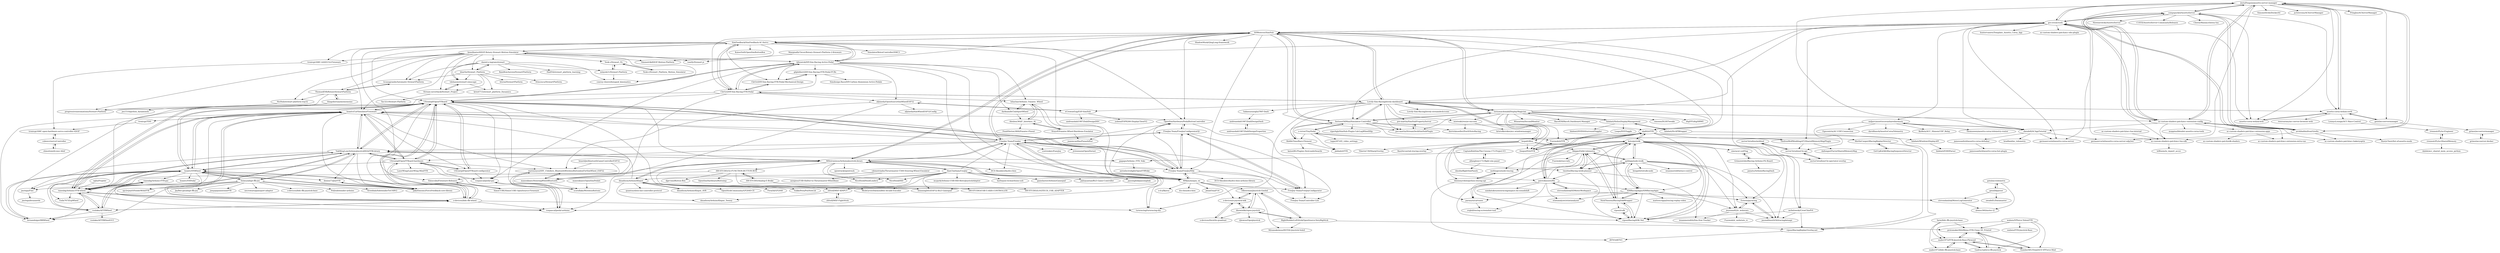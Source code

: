 digraph G {
"sector3studios/webhud" -> "sector3studios/r3e-api"
"sector3studios/webhud" -> "sector3studios/r3e-spectator-overlay"
"tdehaeze/stewart-simscape" -> "Stream-neverback/Stewart_Project"
"tdehaeze/stewart-simscape" -> "krex4715/stewart_platform_Dynamics"
"SimFeedback/SimFeedback-AC-Servo" -> "tronicgr/AMC-AASD15A-Firmware"
"SimFeedback/SimFeedback-AC-Servo" -> "knaufinator/6DOF-Rotary-Stewart-Motion-Simulator"
"SimFeedback/SimFeedback-AC-Servo" -> "OpenSimHardware/PedalButtonController"
"SimFeedback/SimFeedback-AC-Servo" -> "ChrGri/DIY-Sim-Racing-FFB-Pedal"
"SimFeedback/SimFeedback-AC-Servo" -> "tjfenwick/DIY-Sim-Racing-Active-Pedal"
"SimFeedback/SimFeedback-AC-Servo" -> "Simmetrik/6DOF-Motion-Platform"
"SimFeedback/SimFeedback-AC-Servo" -> "SimulatorMotorController/SMC3"
"SimFeedback/SimFeedback-AC-Servo" -> "hoantv/CarSimulatorFirmware"
"SimFeedback/SimFeedback-AC-Servo" -> "turnracing/turnracing-diy"
"SimFeedback/SimFeedback-AC-Servo" -> "Ultrawipf/OpenFFBoard"
"SimFeedback/SimFeedback-AC-Servo" -> "SHWotever/SimHub"
"SimFeedback/SimFeedback-AC-Servo" -> "Simucube/Firmware-Releases"
"SimFeedback/SimFeedback-AC-Servo" -> "KaiserSoft/OpenSimButtonBox"
"SimFeedback/SimFeedback-AC-Servo" -> "nlp80/irFFB"
"SimFeedback/SimFeedback-AC-Servo" -> "ChrGri/DIY-Sim-Racing-FFB-Pedal-Mechanical-Design"
"lshachar/Arduino_Fanatec_Wheel" -> "darknao/btClubSportWheel"
"lshachar/Arduino_Fanatec_Wheel" -> "Alexbox364/F_Interface_AL"
"lshachar/Arduino_Fanatec_Wheel" -> "StuyoP/Fanatec-Wheel-Barebone-Emulator"
"lshachar/Arduino_Fanatec_Wheel" -> "juanmcasillas/Fanashifter"
"dmadison/ArduinoXInput" -> "dmadison/ArduinoXInput_AVR"
"dmadison/ArduinoXInput" -> "dmadison/ArduinoXInput_Teensy"
"dmadison/ArduinoXInput" -> "zlittell/MSF-XINPUT"
"dmadison/ArduinoXInput" -> "YukMingLaw/ArduinoJoystickWithFFBLibrary"
"dmadison/ArduinoXInput" -> "MHeironimus/ArduinoJoystickLibrary"
"dmadison/ArduinoXInput" -> "lemmingDev/ESP32-BLE-Gamepad" ["e"=1]
"dmadison/ArduinoXInput" -> "OpenStickCommunity/GP2040-CE" ["e"=1]
"dmadison/ArduinoXInput" -> "FeralAI/GP2040" ["e"=1]
"dmadison/ArduinoXInput" -> "MickGyver/DaemonBite-Arcade-Encoder" ["e"=1]
"dmadison/ArduinoXInput" -> "SukkoPera/PsxNewLib" ["e"=1]
"dmadison/ArduinoXInput" -> "quantus/xbox-one-controller-protocol"
"kutu/pyirsdk" -> "Esterni/pyracing"
"kutu/pyirsdk" -> "SkippyZA/ibt-telemetry"
"kutu/pyirsdk" -> "apihlaja/node-irsdk"
"kutu/pyirsdk" -> "jeysonm82/ir_webstats"
"kutu/pyirsdk" -> "NickThissen/iRacingSdkWrapper"
"kutu/pyirsdk" -> "thisismyrobot/python-iracing-api"
"kutu/pyirsdk" -> "patrickmoore/Mu"
"kutu/pyirsdk" -> "jasondilworth56/iracingdataapi"
"kutu/pyirsdk" -> "nlp80/irFFB"
"kutu/pyirsdk" -> "SIMRacingApps/SIMRacingApps"
"kutu/pyirsdk" -> "tmoitie/iRacing-week-planner"
"kutu/pyirsdk" -> "parasyte/cartunes"
"kutu/pyirsdk" -> "vipoo/iRacingSDK.Net"
"kutu/pyirsdk" -> "mrbelowski/CrewChiefV4"
"kutu/pyirsdk" -> "simracer-cz/iFlag"
"AM-STUDIO/32-FUNCTION-BUTTON-BOX" -> "AM-STUDIO/USB-5-AXIS-CONTROLLER"
"AM-STUDIO/32-FUNCTION-BUTTON-BOX" -> "AM-STUDIO/Analog-E-Brake"
"AM-STUDIO/32-FUNCTION-BUTTON-BOX" -> "Simucube/Firmware-Releases"
"AM-STUDIO/32-FUNCTION-BUTTON-BOX" -> "OpenSimHardware/Buttsimp"
"AM-STUDIO/32-FUNCTION-BUTTON-BOX" -> "djpr1me/Button-Box"
"allanglen/c172-flight-sim-panel" -> "CaptainBobSim/The-Cessna-172-Project-V3"
"allanglen/c172-flight-sim-panel" -> "dmolin/flightSimPanels" ["e"=1]
"JustaPenguin/assetto-server-manager" -> "compujuckel/AssettoServer"
"JustaPenguin/assetto-server-manager" -> "gro-ove/actools"
"JustaPenguin/assetto-server-manager" -> "assetto-corsa-web/acweb"
"JustaPenguin/assetto-server-manager" -> "assetto-corsa-web/accweb"
"JustaPenguin/assetto-server-manager" -> "germanrcuriel/assetto-corsa-server"
"JustaPenguin/assetto-server-manager" -> "gotzl/accservermanager"
"JustaPenguin/assetto-server-manager" -> "SimoneDevkt/DockerAC"
"JustaPenguin/assetto-server-manager" -> "jo3stevens/ACServerManager"
"JustaPenguin/assetto-server-manager" -> "ckendell/ACAppTutorial"
"JustaPenguin/assetto-server-manager" -> "germanrcuriel/assetto-corsa-server-udp2ws"
"JustaPenguin/assetto-server-manager" -> "Pringlez/ACServerManager"
"JustaPenguin/assetto-server-manager" -> "ac-custom-shaders-patch/acc-extension-config"
"JustaPenguin/assetto-server-manager" -> "archibaldmilton/Girellu"
"eglix/Projeler" -> "ranenbg/Arduino-FFB-wheel"
"gotzl/ldparser" -> "stevendaniluk/MotecLogGenerator"
"gotzl/ldparser" -> "gotzl/acctelemetry"
"gotzl/ldparser" -> "awadell1/Datamaster"
"ac-custom-shaders-patch/acc-extension-apps" -> "ac-custom-shaders-patch/sdk-shaders"
"ac-custom-shaders-patch/acc-extension-apps" -> "ac-custom-shaders-patch/acc-extension-extra-vao"
"ac-custom-shaders-patch/acc-extension-config" -> "compujuckel/AssettoServer"
"ac-custom-shaders-patch/acc-extension-config" -> "ac-custom-shaders-patch/acc-extension-apps"
"ac-custom-shaders-patch/acc-extension-config" -> "gro-ove/actools"
"ac-custom-shaders-patch/acc-extension-config" -> "ac-custom-shaders-patch/acc-lua-sdk"
"ac-custom-shaders-patch/acc-extension-config" -> "archibaldmilton/Girellu"
"ac-custom-shaders-patch/acc-extension-config" -> "ac-custom-shaders-patch/acc-bakeryoptix"
"ac-custom-shaders-patch/acc-extension-config" -> "moppius/blender-assetto-corsa-tools"
"ac-custom-shaders-patch/acc-extension-config" -> "ac-custom-shaders-patch/acc-extension-extra-vao"
"ac-custom-shaders-patch/acc-extension-config" -> "JustaPenguin/assetto-server-manager"
"ac-custom-shaders-patch/acc-extension-config" -> "ckendell/ACAppTutorial"
"daniel-s-ingram/stewart" -> "hbartle/Stewart_Platform"
"daniel-s-ingram/stewart" -> "conroy-cheers/hexapod_kinematics"
"daniel-s-ingram/stewart" -> "tdehaeze/stewart-simscape"
"daniel-s-ingram/stewart" -> "lccasagrande/Automatic-StewartPlatform"
"daniel-s-ingram/stewart" -> "HadiYd/stewart_platform_learning"
"daniel-s-ingram/stewart" -> "mlayek21/Stewart-Platform"
"daniel-s-ingram/stewart" -> "Stream-neverback/Stewart_Project"
"daniel-s-ingram/stewart" -> "RainBowAurora/StewartPlatform"
"MerlinCooper/iRacingReplayDirector" -> "GetUpKidAK/iRacingSequenceDirector"
"MerlinCooper/iRacingReplayDirector" -> "vipoo/iRacingReplayOverlay.net"
"AlanChatham/UnoJoy" -> "MHeironimus/ArduinoJoystickLibrary"
"AlanChatham/UnoJoy" -> "NicoHood/HoodLoader2" ["e"=1]
"AlanChatham/UnoJoy" -> "NicoHood/HID" ["e"=1]
"AlanChatham/UnoJoy" -> "harlequin-tech/arduino-usb" ["e"=1]
"AlanChatham/UnoJoy" -> "MMjoy/mmjoy_en"
"AlanChatham/UnoJoy" -> "gamelaster/ArduinoGamepad"
"AlanChatham/UnoJoy" -> "FreeJoy-Team/FreeJoy"
"AlanChatham/UnoJoy" -> "lemmingDev/ESP32-BLE-Gamepad" ["e"=1]
"AlanChatham/UnoJoy" -> "palsayantan/BLE-Game-Controller"
"AlanChatham/UnoJoy" -> "passinglink/passinglink" ["e"=1]
"AlanChatham/UnoJoy" -> "dmadison/ArduinoXInput"
"AlanChatham/UnoJoy" -> "MickGyver/DaemonBite-Arcade-Encoder" ["e"=1]
"AlanChatham/UnoJoy" -> "zlittell/MSF-XINPUT"
"AlanChatham/UnoJoy" -> "mcgurk/Arduino-USB-HID-RetroJoystickAdapter"
"dmadison/ArduinoXInput_AVR" -> "dmadison/ArduinoXInput"
"assetto-corsa-web/accweb" -> "assetto-corsa-web/acweb"
"assetto-corsa-web/accweb" -> "gotzl/accservermanager"
"assetto-corsa-web/accweb" -> "LennysLounge/ACC-Race-Control"
"assetto-corsa-web/accweb" -> "JustaPenguin/assetto-server-manager"
"assetto-corsa-web/accweb" -> "reesvarney/acc-server-browser-web"
"vipoo/iRacingSDK.Net" -> "NickThissen/iRacingSdkWrapper"
"vipoo/iRacingSDK.Net" -> "vipoo/irsdk"
"vipoo/iRacingSDK.Net" -> "vipoo/iRacingReplayOverlay.net"
"gotzl/acctelemetry" -> "afonso360/motec-i2"
"gotzl/acctelemetry" -> "gotzl/ldparser"
"MarginallyClever/Rotary-Stewart-Platform-2-firmware" -> "rawify/Stewart.js"
"tronicgr/AMC-AASD15A-Firmware" -> "tronicgr/AMC-open-hardware-servo-controller-4DOF"
"gotzl/accservermanager" -> "assetto-corsa-web/accweb"
"gotzl/accservermanager" -> "grimsi/accservermanager"
"denisn73/JoyFFB" -> "JakaSimonic/ForceFeedback-core-library"
"fernandoigor/BRWheel" -> "hoantv/VNWheel"
"scornflake/WirelessButtons" -> "warenosyo2/DIY_15dollers_BluetoothWirelessButtonboxForSimWheel_ESP32"
"jeysonm82/ir_webstats" -> "Esterni/pyracing"
"jeysonm82/ir_webstats" -> "Fuzzwah/ir_webstats_rc"
"jeysonm82/ir_webstats" -> "ieuanmeredith/Sim-Stat-Tracker"
"jeysonm82/ir_webstats" -> "jasondilworth56/iracingdataapi"
"vipoo/iRacingReplayOverlay.net" -> "iRTVO/iRTVO"
"grimsi/accservermanager" -> "grimsi/accserver-docker"
"NicHub/stewart-platform-esp32" -> "progressiveautomations/Stewart-Platform"
"grimsi/accserver-docker" -> "grimsi/accservermanager"
"SimuCUBE/SimuCUBE-OpenSource-Firmware" -> "Simucube/Firmware-Releases"
"Simucube/Firmware-Releases" -> "SimuCUBE/SimuCUBE-OpenSource-Firmware"
"YukMingLaw/ArduinoJoystickWithFFBLibrary" -> "hoantv/VNWheel"
"YukMingLaw/ArduinoJoystickWithFFBLibrary" -> "jmriego/Fino"
"YukMingLaw/ArduinoJoystickWithFFBLibrary" -> "ranenbg/Arduino-FFB-wheel"
"YukMingLaw/ArduinoJoystickWithFFBLibrary" -> "vsulako/AFFBWheel"
"YukMingLaw/ArduinoJoystickWithFFBLibrary" -> "tloimu/adapt-ffb-joy"
"YukMingLaw/ArduinoJoystickWithFFBLibrary" -> "Ultrawipf/OpenFFBoard"
"YukMingLaw/ArduinoJoystickWithFFBLibrary" -> "JakaSimonic/ForceFeedback-core-library"
"YukMingLaw/ArduinoJoystickWithFFBLibrary" -> "hoantv/CarSimulatorFirmware"
"YukMingLaw/ArduinoJoystickWithFFBLibrary" -> "denisn73/JoyFFB"
"YukMingLaw/ArduinoJoystickWithFFBLibrary" -> "Ultrawipf/OpenFFBoard-hardware"
"YukMingLaw/ArduinoJoystickWithFFBLibrary" -> "gagagu/Arduino_FFB_Yoke"
"YukMingLaw/ArduinoJoystickWithFFBLibrary" -> "MHeironimus/ArduinoJoystickLibrary"
"thiagohersan/memememe" -> "jes1510/python_dynamixels"
"thiagohersan/memememe" -> "ThomasKNR/RotaryStewartPlatform"
"knaufinator/6DOF-Rotary-Stewart-Motion-Simulator" -> "Simmetrik/6DOF-Motion-Platform"
"knaufinator/6DOF-Rotary-Stewart-Motion-Simulator" -> "lccasagrande/Automatic-StewartPlatform"
"knaufinator/6DOF-Rotary-Stewart-Motion-Simulator" -> "SimFeedback/SimFeedback-AC-Servo"
"knaufinator/6DOF-Rotary-Stewart-Motion-Simulator" -> "NicHub/stewart-platform-esp32"
"knaufinator/6DOF-Rotary-Stewart-Motion-Simulator" -> "hbartle/Stewart_Platform"
"knaufinator/6DOF-Rotary-Stewart-Motion-Simulator" -> "daniel-s-ingram/stewart"
"knaufinator/6DOF-Rotary-Stewart-Motion-Simulator" -> "tjfenwick/DIY-Sim-Racing-Active-Pedal"
"knaufinator/6DOF-Rotary-Stewart-Motion-Simulator" -> "progressiveautomations/Stewart-Platform"
"knaufinator/6DOF-Rotary-Stewart-Motion-Simulator" -> "hoantv/CarSimulatorFirmware"
"knaufinator/6DOF-Rotary-Stewart-Motion-Simulator" -> "tdehaeze/stewart-simscape"
"knaufinator/6DOF-Rotary-Stewart-Motion-Simulator" -> "ThomasKNR/RotaryStewartPlatform"
"knaufinator/6DOF-Rotary-Stewart-Motion-Simulator" -> "tronicgr/AMC-AASD15A-Firmware"
"knaufinator/6DOF-Rotary-Stewart-Motion-Simulator" -> "conroy-cheers/hexapod_kinematics"
"knaufinator/6DOF-Rotary-Stewart-Motion-Simulator" -> "Yeok-c/Stewart_Py"
"knaufinator/6DOF-Rotary-Stewart-Motion-Simulator" -> "rawify/Stewart.js"
"Ultrawipf/OpenFFBoard" -> "Ultrawipf/OpenFFBoard-hardware"
"Ultrawipf/OpenFFBoard" -> "Ultrawipf/OpenFFBoard-configurator"
"Ultrawipf/OpenFFBoard" -> "hoantv/CarSimulatorFirmware"
"Ultrawipf/OpenFFBoard" -> "hoantv/VNWheel"
"Ultrawipf/OpenFFBoard" -> "YukMingLaw/ArduinoJoystickWithFFBLibrary"
"Ultrawipf/OpenFFBoard" -> "ranenbg/Arduino-FFB-wheel"
"Ultrawipf/OpenFFBoard" -> "FreeJoy-Team/FreeJoy"
"Ultrawipf/OpenFFBoard" -> "o-devices/bldc-ffb-wheel"
"Ultrawipf/OpenFFBoard" -> "vospascal/pedal-arduino"
"Ultrawipf/OpenFFBoard" -> "tjfenwick/DIY-Sim-Racing-Active-Pedal"
"Ultrawipf/OpenFFBoard" -> "JakaSimonic/ForceFeedback-core-library"
"Ultrawipf/OpenFFBoard" -> "FreeJoy-Team/FreeJoyWiki"
"Ultrawipf/OpenFFBoard" -> "vsulako/AFFBWheel"
"Ultrawipf/OpenFFBoard" -> "vospascal/pedal-gui"
"Ultrawipf/OpenFFBoard" -> "lemmingDev/ESP32-BLE-Gamepad" ["e"=1]
"jamessanford/assetto-corsa-deltabar" -> "jamessanford/assetto-corsa-hot-plugin"
"terrymacdonald/DisplayMagician" -> "falahati/HeliosDisplayManagement"
"terrymacdonald/DisplayMagician" -> "Lovely-Sim-Racing/lovely-dashboard"
"terrymacdonald/DisplayMagician" -> "SeriousOldMan/Simulator-Controller"
"terrymacdonald/DisplayMagician" -> "mistenkt/resize-raccoon"
"terrymacdonald/DisplayMagician" -> "SHWotever/SimHub"
"terrymacdonald/DisplayMagician" -> "Fuzzwah/irFFB"
"terrymacdonald/DisplayMagician" -> "dtgDTGdtg/SRWE" ["e"=1]
"terrymacdonald/DisplayMagician" -> "pre-martin/StreamDeckSimHubPlugin"
"terrymacdonald/DisplayMagician" -> "Winzarten/SecondMonitor"
"terrymacdonald/DisplayMagician" -> "RaceX58/RaceX.Dashboard.Manager"
"terrymacdonald/DisplayMagician" -> "gro-ove/actools"
"terrymacdonald/DisplayMagician" -> "lespalt/iRon"
"terrymacdonald/DisplayMagician" -> "emoose/DLSSTweaks" ["e"=1]
"terrymacdonald/DisplayMagician" -> "ac-custom-shaders-patch/acc-extension-config"
"terrymacdonald/DisplayMagician" -> "thogue95/irFFB"
"FreeJoy-Team/FreeJoy" -> "FreeJoy-Team/FreeJoyWiki"
"FreeJoy-Team/FreeJoy" -> "FreeJoy-Team/FreeJoyConfiguratorQt"
"FreeJoy-Team/FreeJoy" -> "FreeJoy-Team/FreeJoyConfigurator"
"FreeJoy-Team/FreeJoy" -> "Ultrawipf/OpenFFBoard"
"FreeJoy-Team/FreeJoy" -> "MMjoy/mmjoy_en"
"FreeJoy-Team/FreeJoy" -> "vostrenkov/EazyJoy"
"FreeJoy-Team/FreeJoy" -> "MHeironimus/ArduinoJoystickLibrary"
"FreeJoy-Team/FreeJoy" -> "OpenSimHardware/PedalButtonController"
"FreeJoy-Team/FreeJoy" -> "lemmingDev/ESP32-BLE-Gamepad" ["e"=1]
"FreeJoy-Team/FreeJoy" -> "jrsteensen/OpenHornet" ["e"=1]
"FreeJoy-Team/FreeJoy" -> "hoantv/CarSimulatorFirmware"
"FreeJoy-Team/FreeJoy" -> "DCS-Skunkworks/dcs-bios" ["e"=1]
"FreeJoy-Team/FreeJoy" -> "SHWotever/SimHub"
"FreeJoy-Team/FreeJoy" -> "YukMingLaw/ArduinoJoystickWithFFBLibrary"
"FreeJoy-Team/FreeJoy" -> "Ultrawipf/OpenFFBoard-hardware"
"Fuzzwah/irFFB" -> "nlp80/irFFB"
"Fuzzwah/irFFB" -> "thogue95/irFFB"
"cdemetriadis/Thrustmaster-T300-Steering-Wheel-Emulator" -> "manoukianv/SteeringWheelBluetooth"
"cdemetriadis/Thrustmaster-T300-Steering-Wheel-Emulator" -> "azzajess/USB-Shifter-to-Thrustmaster-Wheelbase"
"Ultrawipf/OpenFFBoard-hardware" -> "Ultrawipf/OpenFFBoard-configurator"
"Ultrawipf/OpenFFBoard-hardware" -> "Ultrawipf/OpenFFBoard"
"Ultrawipf/OpenFFBoard-hardware" -> "hoantv/CarSimulatorFirmware"
"Ultrawipf/OpenFFBoard-hardware" -> "vospascal/pedal-arduino"
"Ultrawipf/OpenFFBoard-hardware" -> "o-devices/bldc-ffb-wheel"
"Ultrawipf/OpenFFBoard-hardware" -> "hoantv/VNWheel"
"Ultrawipf/OpenFFBoard-hardware" -> "vospascal/pedal-gui"
"Ultrawipf/OpenFFBoard-hardware" -> "warenosyo2/DIY_15dollers_BluetoothWirelessButtonboxForSimWheel_ESP32"
"Ultrawipf/OpenFFBoard-hardware" -> "YukMingLaw/ArduinoJoystickWithFFBLibrary"
"Ultrawipf/OpenFFBoard-hardware" -> "LaserWing/LaserWing-MiniFFB"
"Ultrawipf/OpenFFBoard-configurator" -> "Ultrawipf/OpenFFBoard-hardware"
"Ultrawipf/OpenFFBoard-configurator" -> "Ultrawipf/OpenFFBoard"
"Ultrawipf/OpenFFBoard-configurator" -> "vospascal/pedal-gui"
"mdjarv/assettocorsasharedmemory" -> "Egocentrix/AC-UDP-Connection"
"mdjarv/assettocorsasharedmemory" -> "ckendell/ACAppTutorial"
"mdjarv/assettocorsasharedmemory" -> "davidhauck/AssettoCorsaTelemetry"
"mdjarv/assettocorsasharedmemory" -> "IkoRein/ACC_ShmemUDP_Relay"
"mdjarv/assettocorsasharedmemory" -> "Thomseeen/assetto-corsa-telemetry-router"
"mdjarv/assettocorsasharedmemory" -> "sector3studios/r3e-api"
"FreeJoy-Team/FreeJoyWiki" -> "FreeJoy-Team/FreeJoy"
"FreeJoy-Team/FreeJoyWiki" -> "FreeJoy-Team/FreeJoyConfiguratorQt"
"FreeJoy-Team/FreeJoyWiki" -> "FreeJoy-Team/FreeJoyConfigurator"
"FreeJoy-Team/FreeJoyWiki" -> "OpenSimHardware/PedalButtonController"
"FreeJoy-Team/FreeJoyWiki" -> "FreeJoy-Team/Controller-Lite"
"FreeJoy-Team/FreeJoyWiki" -> "MMjoy/mmjoy_en"
"FreeJoy-Team/FreeJoyWiki" -> "DCS-Skunkworks/dcs-bios-arduino-library" ["e"=1]
"FreeJoy-Team/FreeJoyWiki" -> "Ultrawipf/OpenFFBoard"
"FreeJoy-Team/FreeJoyWiki" -> "hoantv/CarSimulatorFirmware"
"FreeJoy-Team/FreeJoyConfiguratorQt" -> "FreeJoy-Team/FreeJoyWiki"
"FreeJoy-Team/FreeJoyConfiguratorQt" -> "FreeJoy-Team/FreeJoy"
"FreeJoy-Team/FreeJoyConfiguratorQt" -> "FreeJoy-Team/FreeJoyConfigurator"
"FreeJoy-Team/FreeJoyConfiguratorQt" -> "OpenSimHardware/PedalButtonController"
"FreeJoy-Team/FreeJoyConfiguratorQt" -> "FreeJoy-Team/Controller-Lite"
"FreeJoy-Team/FreeJoyConfigurator" -> "FreeJoy-Team/Controller-Lite"
"FreeJoy-Team/FreeJoyConfigurator" -> "FreeJoy-Team/FreeJoyConfiguratorQt"
"ckendell/ACAppTutorial" -> "mdjarv/assettocorsasharedmemory"
"ckendell/ACAppTutorial" -> "jamessanford/assetto-corsa-deltabar"
"ckendell/ACAppTutorial" -> "bradland/ac_telemetry"
"ckendell/ACAppTutorial" -> "germanrcuriel/assetto-corsa-server-udp2ws"
"ckendell/ACAppTutorial" -> "germanrcuriel/assetto-corsa-server"
"hoantv/CarSimulatorFirmware" -> "hoantv/VNWheel"
"hoantv/CarSimulatorFirmware" -> "Ultrawipf/OpenFFBoard"
"hoantv/CarSimulatorFirmware" -> "Ultrawipf/OpenFFBoard-hardware"
"hoantv/CarSimulatorFirmware" -> "vospascal/pedal-arduino"
"hoantv/CarSimulatorFirmware" -> "ranenbg/Arduino-FFB-wheel"
"hoantv/CarSimulatorFirmware" -> "tronicgr/TDD"
"hoantv/CarSimulatorFirmware" -> "JakaSimonic/ForceFeedback-core-library"
"hoantv/CarSimulatorFirmware" -> "warenosyo2/DIY_15dollers_BluetoothWirelessButtonboxForSimWheel_ESP32"
"hoantv/CarSimulatorFirmware" -> "Ultrawipf/OpenFFBoard-configurator"
"hoantv/CarSimulatorFirmware" -> "fernandoigor/BRWheel"
"hoantv/CarSimulatorFirmware" -> "YukMingLaw/ArduinoJoystickWithFFBLibrary"
"hoantv/CarSimulatorFirmware" -> "manoukianv/SteeringWheelBluetooth"
"hoantv/CarSimulatorFirmware" -> "o-devices/bldc-ffb-wheel"
"hoantv/CarSimulatorFirmware" -> "OpenSimHardware/PedalButtonController"
"jmriego/Fino" -> "jmriego/brunnerdx"
"o-devices/throttle-quadrant" -> "o-devices/o-joystick-hdk"
"LennysLounge/ACC-Race-Control" -> "rrennoir/PyAccEngineer"
"vipoo/irsdk" -> "vipoo/iRacingSDK.Net"
"Esterni/pyracing" -> "jasondilworth56/iracingdataapi"
"Esterni/pyracing" -> "jeysonm82/ir_webstats"
"hoantv/VNWheel" -> "YukMingLaw/ArduinoJoystickWithFFBLibrary"
"hoantv/VNWheel" -> "JakaSimonic/ForceFeedback-core-library"
"hoantv/VNWheel" -> "fernandoigor/BRWheel"
"hoantv/VNWheel" -> "hoantv/CarSimulatorFirmware"
"hoantv/VNWheel" -> "ranenbg/Arduino-FFB-wheel"
"hoantv/VNWheel" -> "tloimu/adapt-ffb-joy"
"hoantv/VNWheel" -> "vsulako/AFFBWheel"
"hoantv/VNWheel" -> "njz3/vJoyIOFeederWithFFB"
"hoantv/VNWheel" -> "Guila767/EspWheel"
"hoantv/VNWheel" -> "denisn73/JoyFFB"
"hoantv/VNWheel" -> "Ultrawipf/OpenFFBoard"
"hoantv/VNWheel" -> "hoantv/VNPedal"
"hoantv/VNWheel" -> "jmriego/Fino"
"hoantv/VNWheel" -> "ranenbg/Arduino-FFB-gui"
"hoantv/VNWheel" -> "o-devices/bldc-ffb-wheel"
"bhowiebkr/open-joystick" -> "rdbeerman/Joystick-Gimbal"
"bhowiebkr/open-joystick" -> "o-devices/o-joystick-hdk"
"bhowiebkr/open-joystick" -> "RightRudderLeftStick/OpenSource-VeryBigStick"
"bhowiebkr/open-joystick" -> "tjhowse/OpenJoystick"
"bhowiebkr/open-joystick" -> "o-devices/throttle-quadrant"
"manoukianv/OpenSimPedals" -> "scornflake/WirelessButtons"
"warenosyo2/DIY_15dollers_BluetoothWirelessButtonboxForSimWheel_ESP32" -> "scornflake/WirelessButtons"
"warenosyo2/DIY_15dollers_BluetoothWirelessButtonboxForSimWheel_ESP32" -> "manoukianv/SteeringWheelBluetooth"
"tronicgr/TDD" -> "tronicgr/AMC-open-hardware-servo-controller-4DOF"
"ThomasKNR/RotaryStewartPlatform" -> "lccasagrande/Automatic-StewartPlatform"
"ThomasKNR/RotaryStewartPlatform" -> "NicHub/stewart-platform-esp32"
"ThomasKNR/RotaryStewartPlatform" -> "progressiveautomations/Stewart-Platform"
"ThomasKNR/RotaryStewartPlatform" -> "thiagohersan/memememe"
"tronicgr/AMC-open-hardware-servo-controller-4DOF" -> "cubexvr/servoController"
"SHWotever/SimHub" -> "Lovely-Sim-Racing/lovely-dashboard"
"SHWotever/SimHub" -> "SeriousOldMan/Simulator-Controller"
"SHWotever/SimHub" -> "MHeironimus/ArduinoJoystickLibrary"
"SHWotever/SimHub" -> "ChrGri/DIY-Sim-Racing-FFB-Pedal"
"SHWotever/SimHub" -> "FreeJoy-Team/FreeJoy"
"SHWotever/SimHub" -> "FreeJoy-Team/FreeJoyWiki"
"SHWotever/SimHub" -> "SimFeedback/SimFeedback-AC-Servo"
"SHWotever/SimHub" -> "OpenSimHardware/PedalButtonController"
"SHWotever/SimHub" -> "gro-ove/actools"
"SHWotever/SimHub" -> "pre-martin/StreamDeckSimHubPlugin"
"SHWotever/SimHub" -> "nlp80/irFFB"
"SHWotever/SimHub" -> "terrymacdonald/DisplayMagician"
"SHWotever/SimHub" -> "ShadowMusk/QingLong-framework" ["e"=1]
"SHWotever/SimHub" -> "tjfenwick/DIY-Sim-Racing-Active-Pedal"
"SHWotever/SimHub" -> "mrbelowski/CrewChiefV4"
"vospascal/pedal-gui" -> "vospascal/pedal-arduino"
"GetUpKidAK/iRacingSequenceDirector" -> "MerlinCooper/iRacingReplayDirector"
"vospascal/pedal-arduino" -> "vospascal/pedal-gui"
"compujuckel/AssettoServer" -> "JustaPenguin/assetto-server-manager"
"compujuckel/AssettoServer" -> "gro-ove/actools"
"compujuckel/AssettoServer" -> "ac-custom-shaders-patch/acc-extension-config"
"compujuckel/AssettoServer" -> "Niewiarowski/AssettoServer"
"compujuckel/AssettoServer" -> "ac-custom-shaders-patch/acc-lua-sdk"
"compujuckel/AssettoServer" -> "assetto-corsa-web/acweb"
"compujuckel/AssettoServer" -> "archibaldmilton/Girellu"
"compujuckel/AssettoServer" -> "C1XTZ/AssettoServer-CommunityReleases"
"compujuckel/AssettoServer" -> "CheesyManiac/cheesy-lua"
"compujuckel/AssettoServer" -> "assetto-corsa-web/accweb"
"SeriousOldMan/Simulator-Controller" -> "Lovely-Sim-Racing/lovely-dashboard"
"SeriousOldMan/Simulator-Controller" -> "RiddleTime/Race-Element"
"SeriousOldMan/Simulator-Controller" -> "SHWotever/SimHub"
"SeriousOldMan/Simulator-Controller" -> "s-victor/TinyPedal"
"SeriousOldMan/Simulator-Controller" -> "pre-martin/StreamDeckSimHubPlugin"
"SeriousOldMan/Simulator-Controller" -> "nlp80/irFFB"
"SeriousOldMan/Simulator-Controller" -> "viper4gh/SimHub-Plugin-CalcLngWheelSlip"
"SeriousOldMan/Simulator-Controller" -> "terrymacdonald/DisplayMagician"
"SeriousOldMan/Simulator-Controller" -> "derrickmoeller/PostItNoteRacing"
"SeriousOldMan/Simulator-Controller" -> "Fuzzwah/irFFB"
"tloimu/adapt-ffb-joy" -> "hoantv/VNWheel"
"tloimu/adapt-ffb-joy" -> "JakaSimonic/ForceFeedback-core-library"
"tloimu/adapt-ffb-joy" -> "fernandoigor/BRWheel"
"tloimu/adapt-ffb-joy" -> "Poil/sidewinder-arduino"
"tloimu/adapt-ffb-joy" -> "Kreeblah/SidewinderToUSBV2"
"tloimu/adapt-ffb-joy" -> "YukMingLaw/ArduinoJoystickWithFFBLibrary"
"tloimu/adapt-ffb-joy" -> "jmriego/Fino"
"tloimu/adapt-ffb-joy" -> "JayBee-git/adapt-ffb-joy"
"tloimu/adapt-ffb-joy" -> "joeyjojojunior/simFFB"
"tloimu/adapt-ffb-joy" -> "necroware/gameport-adapter" ["e"=1]
"tloimu/adapt-ffb-joy" -> "njz3/vJoyIOFeederWithFFB"
"tloimu/adapt-ffb-joy" -> "o-devices/bldc-ffb-joystick-base"
"apihlaja/node-irsdk" -> "SkippyZA/ibt-telemetry"
"apihlaja/node-irsdk" -> "bengsfort/irsdk-node"
"apihlaja/node-irsdk" -> "kutu/pyirsdk"
"apihlaja/node-irsdk" -> "tmoitie/iRacing-week-planner"
"apihlaja/node-irsdk" -> "Esterni/pyracing"
"apihlaja/node-irsdk" -> "ieuanmeredith/race-control"
"apihlaja/node-irsdk" -> "meltingice/node-iracing"
"apihlaja/node-irsdk" -> "vipoo/iRacingSDK.Net"
"apihlaja/node-irsdk" -> "SIMRacingApps/SIMRacingApps"
"apihlaja/node-irsdk" -> "jasondilworth56/iracingdataapi"
"apihlaja/node-irsdk" -> "jeysonm82/ir_webstats"
"zlittell/MSF-FightStick" -> "zlittell/MSF-XINPUT"
"stevendaniluk/SDMotecWorkspace" -> "stevendaniluk/MotecLogGenerator"
"stevendaniluk/SDMotecWorkspace" -> "patrickmoore/Mu"
"rdbeerman/Joystick-Gimbal" -> "bhowiebkr/open-joystick"
"rdbeerman/Joystick-Gimbal" -> "RightRudderLeftStick/OpenSource-VeryBigStick"
"rdbeerman/Joystick-Gimbal" -> "o-devices/o-joystick-hdk"
"rdbeerman/Joystick-Gimbal" -> "Miramaksimus/HOTAS-Joystick-Soleil"
"rrennoir/PyAccSharedMemory" -> "rrennoir/PyAccEngineer"
"rrennoir/PyAccSharedMemory" -> "dabde/acc_shared_mem_access_python"
"CaptainBobSim/The-Cessna-172-Project-V3" -> "gagagu/Arduino_FFB_Yoke"
"CaptainBobSim/The-Cessna-172-Project-V3" -> "allanglen/c172-flight-sim-panel"
"o-devices/bldc-ffb-wheel" -> "ranenbg/Arduino-FFB-wheel"
"o-devices/bldc-ffb-wheel" -> "ranenbg/Arduino-FFB-gui"
"o-devices/bldc-ffb-wheel" -> "vospascal/pedal-arduino"
"o-devices/bldc-ffb-wheel" -> "hoantv/VNWheel"
"o-devices/bldc-ffb-wheel" -> "Ultrawipf/OpenFFBoard-hardware"
"o-devices/bldc-ffb-wheel" -> "vsulako/AFFBWheel"
"o-devices/bldc-ffb-wheel" -> "Ultrawipf/OpenFFBoard"
"o-devices/bldc-ffb-wheel" -> "turnracing/turnracing-diy"
"o-devices/bldc-ffb-wheel" -> "hoantv/CarSimulatorFirmware"
"sector3studios/r3e-spectator-overlay" -> "sector3studios/r3e-api"
"sector3studios/r3e-api" -> "sector3studios/r3e-spectator-overlay"
"sector3studios/r3e-api" -> "sector3studios/webhud"
"parasyte/cartunes" -> "svglol/iracing-screenshot-tool"
"farm/bldc-ffb-joystick-base" -> "protomaker964/Rhino-FFB-Clone-3D_Printed"
"farm/bldc-ffb-joystick-base" -> "mabo1972/bldc-ffb-joystick-base"
"farm/bldc-ffb-joystick-base" -> "mabo1972/FFB-Joystick-Base-Plywood"
"manoukianv/SteeringWheelBluetooth" -> "scornflake/WirelessButtons"
"manoukianv/SteeringWheelBluetooth" -> "warenosyo2/DIY_15dollers_BluetoothWirelessButtonboxForSimWheel_ESP32"
"rrennoir/PyAccEngineer" -> "rrennoir/PyAccSharedMemory"
"cubexvr/servoController" -> "ehmotion/eh-msc-4dof"
"cubexvr/servoController" -> "tronicgr/AMC-open-hardware-servo-controller-4DOF"
"beastdjw/bluetoothGameControllerESP32" -> "manoukianv/SteeringWheelBluetooth"
"beastdjw/bluetoothGameControllerESP32" -> "warenosyo2/DIY_15dollers_BluetoothWirelessButtonboxForSimWheel_ESP32"
"s-victor/TinyPedal" -> "TheIronWolfModding/rF2SharedMemoryMapPlugin"
"s-victor/TinyPedal" -> "tappi287/rf2_video_settings"
"s-victor/TinyPedal" -> "SeriousOldMan/Simulator-Controller"
"s-victor/TinyPedal" -> "Jabbah/irFFB"
"s-victor/TinyPedal" -> "RiddleTime/Race-Element"
"archibaldmilton/Girellu" -> "ac-custom-shaders-patch/acc-extension-config"
"archibaldmilton/Girellu" -> "gro-ove/actools"
"archibaldmilton/Girellu" -> "RustyChest/list-of-assetto-mods"
"archibaldmilton/Girellu" -> "compujuckel/AssettoServer"
"archibaldmilton/Girellu" -> "JustaPenguin/assetto-server-manager"
"archibaldmilton/Girellu" -> "ac-custom-shaders-patch/acc-bakeryoptix"
"archibaldmilton/Girellu" -> "ac-custom-shaders-patch/acc-lua-sdk"
"ranenbg/Arduino-FFB-wheel" -> "ranenbg/Arduino-FFB-gui"
"ranenbg/Arduino-FFB-wheel" -> "vsulako/AFFBWheel"
"ranenbg/Arduino-FFB-wheel" -> "hoantv/VNWheel"
"ranenbg/Arduino-FFB-wheel" -> "fernandoigor/BRWheel"
"ranenbg/Arduino-FFB-wheel" -> "o-devices/bldc-ffb-wheel"
"ranenbg/Arduino-FFB-wheel" -> "YukMingLaw/ArduinoJoystickWithFFBLibrary"
"ranenbg/Arduino-FFB-wheel" -> "hoantv/CarSimulatorFirmware"
"ranenbg/Arduino-FFB-wheel" -> "Ultrawipf/OpenFFBoard"
"ranenbg/Arduino-FFB-wheel" -> "Guila767/EspWheel"
"ranenbg/Arduino-FFB-wheel" -> "vospascal/pedal-arduino"
"vsulako/AFFBWheel" -> "ranenbg/Arduino-FFB-wheel"
"vsulako/AFFBWheel" -> "vsulako/AFFBWheelGUI"
"vsulako/AFFBWheel" -> "ranenbg/Arduino-FFB-gui"
"vsulako/AFFBWheel" -> "hoantv/VNWheel"
"vsulako/AFFBWheel" -> "YukMingLaw/ArduinoJoystickWithFFBLibrary"
"vsulako/AFFBWheel" -> "fernandoigor/BRWheel"
"vsulako/AFFBWheel" -> "o-devices/bldc-ffb-wheel"
"MHeironimus/ArduinoJoystickLibrary" -> "NicoHood/HID" ["e"=1]
"MHeironimus/ArduinoJoystickLibrary" -> "FreeJoy-Team/FreeJoy"
"MHeironimus/ArduinoJoystickLibrary" -> "AlanChatham/UnoJoy"
"MHeironimus/ArduinoJoystickLibrary" -> "lemmingDev/ESP32-BLE-Gamepad" ["e"=1]
"MHeironimus/ArduinoJoystickLibrary" -> "SHWotever/SimHub"
"MHeironimus/ArduinoJoystickLibrary" -> "YukMingLaw/ArduinoJoystickWithFFBLibrary"
"MHeironimus/ArduinoJoystickLibrary" -> "MMjoy/mmjoy_en"
"MHeironimus/ArduinoJoystickLibrary" -> "dmadison/ArduinoXInput"
"MHeironimus/ArduinoJoystickLibrary" -> "NicoHood/HoodLoader2" ["e"=1]
"MHeironimus/ArduinoJoystickLibrary" -> "AM-STUDIO/32-FUNCTION-BUTTON-BOX"
"MHeironimus/ArduinoJoystickLibrary" -> "opentrack/opentrack" ["e"=1]
"MHeironimus/ArduinoJoystickLibrary" -> "Ultrawipf/OpenFFBoard"
"MHeironimus/ArduinoJoystickLibrary" -> "FreeJoy-Team/FreeJoyWiki"
"MHeironimus/ArduinoJoystickLibrary" -> "DCS-Skunkworks/dcs-bios" ["e"=1]
"MHeironimus/ArduinoJoystickLibrary" -> "ranenbg/Arduino-FFB-wheel"
"lccasagrande/Automatic-StewartPlatform" -> "ThomasKNR/RotaryStewartPlatform"
"darknao/btClubSportWheel" -> "lshachar/Arduino_Fanatec_Wheel"
"darknao/btClubSportWheel" -> "Alexbox364/F_Interface_AL"
"lespalt/iRon" -> "SkippyZA/ibt-telemetry"
"lespalt/iRon" -> "Lovely-Sim-Racing/lovely-dashboard"
"lespalt/iRon" -> "TiberiuC39/SharpOverlay"
"lespalt/iRon" -> "SIMRacingApps/SIMRacingApps"
"lespalt/iRon" -> "parasyte/cartunes"
"lespalt/iRon" -> "tmoitie/iRacing-week-planner"
"lespalt/iRon" -> "thogue95/irFFB"
"lespalt/iRon" -> "RaulArcos/rah-iracing-overlay"
"lespalt/iRon" -> "patrickmoore/Mu"
"Lovely-Sim-Racing/lovely-dashboard" -> "SHWotever/SimHub"
"Lovely-Sim-Racing/lovely-dashboard" -> "Lovely-Sim-Racing/lovely-streamdeck-icons"
"Lovely-Sim-Racing/lovely-dashboard" -> "SeriousOldMan/Simulator-Controller"
"Lovely-Sim-Racing/lovely-dashboard" -> "pre-martin/StreamDeckSimHubPlugin"
"Lovely-Sim-Racing/lovely-dashboard" -> "ChrGri/DIY-Sim-Racing-FFB-Pedal"
"Lovely-Sim-Racing/lovely-dashboard" -> "hakanuzunoglu/TWF-Dash"
"Lovely-Sim-Racing/lovely-dashboard" -> "lespalt/iRon"
"Lovely-Sim-Racing/lovely-dashboard" -> "mistenkt/resize-raccoon"
"Lovely-Sim-Racing/lovely-dashboard" -> "pre-martin/SimHubPropertyServer"
"Lovely-Sim-Racing/lovely-dashboard" -> "terrymacdonald/DisplayMagician"
"Lovely-Sim-Racing/lovely-dashboard" -> "turnracing/turnracing-diy"
"Lovely-Sim-Racing/lovely-dashboard" -> "nlp80/irFFB"
"Lovely-Sim-Racing/lovely-dashboard" -> "RiddleTime/Race-Element"
"Lovely-Sim-Racing/lovely-dashboard" -> "eCrowneEng/ESP-SimHub"
"Lovely-Sim-Racing/lovely-dashboard" -> "assetto-corsa-web/accweb"
"ehmotion/eh-msc-4dof" -> "cubexvr/servoController"
"patrickmoore/Mu" -> "stevendaniluk/SDMotecWorkspace"
"patrickmoore/Mu" -> "nlp80/irFFB"
"patrickmoore/Mu" -> "stintanalyzer/stintanalyzer"
"patrickmoore/Mu" -> "svglol/iracing-screenshot-tool"
"patrickmoore/Mu" -> "SkippyZA/ibt-telemetry"
"patrickmoore/Mu" -> "kutu/pyirsdk"
"patrickmoore/Mu" -> "SIMRacingApps/SIMRacingApps"
"patrickmoore/Mu" -> "samkatakouzinosracing/nspace.hu-soundshift" ["e"=1]
"patrickmoore/Mu" -> "vipoo/iRacingSDK.Net"
"Yeok-c/Stewart_Platform_Motion_Simulator" -> "Yeok-c/Stewart_Py"
"tmoitie/iRacing-week-planner" -> "SkippyZA/ibt-telemetry"
"tmoitie/iRacing-week-planner" -> "apihlaja/node-irsdk"
"tmoitie/iRacing-week-planner" -> "ieuanmeredith/Sim-Stat-Tracker"
"tmoitie/iRacing-week-planner" -> "patrickmoore/Mu"
"tmoitie/iRacing-week-planner" -> "vipoo/iRacingSDK.Net"
"gagagu/Arduino_FFB_Yoke" -> "aeroelectrolight/OpenFFBYoke"
"afpineda/OpenSourceSimWheelESP32" -> "afpineda/SimWheelESP32Config"
"afpineda/OpenSourceSimWheelESP32" -> "warenosyo2/DIY_15dollers_BluetoothWirelessButtonboxForSimWheel_ESP32"
"afpineda/OpenSourceSimWheelESP32" -> "manoukianv/SteeringWheelBluetooth"
"afpineda/OpenSourceSimWheelESP32" -> "eCrowneEng/ESP-SimHub"
"SIMRacingApps/SIMRacingApps" -> "stintanalyzer/stintanalyzer"
"SIMRacingApps/SIMRacingApps" -> "matteocrippa/iracing-replay-video"
"SIMRacingApps/SIMRacingApps" -> "Esterni/pyracing"
"SIMRacingApps/SIMRacingApps" -> "NickThissen/iRacingSdkWrapper"
"SIMRacingApps/SIMRacingApps" -> "vipoo/iRacingSDK.Net"
"SIMRacingApps/SIMRacingApps" -> "apihlaja/node-irsdk"
"SIMRacingApps/SIMRacingApps" -> "parasyte/cartunes"
"SIMRacingApps/SIMRacingApps" -> "jeysonm82/ir_webstats"
"MMjoy/mmjoy_en" -> "FreeJoy-Team/FreeJoyConfigurator"
"MMjoy/mmjoy_en" -> "OpenSimHardware/PedalButtonController"
"MMjoy/mmjoy_en" -> "rdbeerman/Joystick-Gimbal"
"MMjoy/mmjoy_en" -> "FreeJoy-Team/FreeJoy"
"MMjoy/mmjoy_en" -> "FreeJoy-Team/FreeJoyWiki"
"MMjoy/mmjoy_en" -> "o-devices/o-joystick-hdk"
"MMjoy/mmjoy_en" -> "JonahTsai/F16" ["e"=1]
"MMjoy/mmjoy_en" -> "hoantv/CarSimulatorFirmware"
"MMjoy/mmjoy_en" -> "MHeironimus/ArduinoJoystickLibrary"
"MMjoy/mmjoy_en" -> "s-d-a/Ikarus" ["e"=1]
"MMjoy/mmjoy_en" -> "dcs-bios/dcs-bios" ["e"=1]
"mrbelowski/CrewChiefV4" -> "vipoo/iRacingReplayOverlay.net"
"mrbelowski/CrewChiefV4" -> "vipoo/iRacingSDK.Net"
"mrbelowski/CrewChiefV4" -> "jasondilworth56/iracingdataapi"
"NickThissen/iRacingSdkWrapper" -> "vipoo/iRacingSDK.Net"
"NickThissen/iRacingSdkWrapper" -> "vipoo/irsdk"
"NickThissen/iRacingSdkWrapper" -> "SkippyZA/ibt-telemetry"
"NickThissen/iRacingSdkWrapper" -> "SIMRacingApps/SIMRacingApps"
"NickThissen/iRacingSdkWrapper" -> "kutu/pyirsdk"
"RightRudderLeftStick/OpenSource-VeryBigStick" -> "rdbeerman/Joystick-Gimbal"
"RightRudderLeftStick/OpenSource-VeryBigStick" -> "Miramaksimus/HOTAS-Joystick-Soleil"
"RightRudderLeftStick/OpenSource-VeryBigStick" -> "protomaker964/Rhino-FFB-Clone-3D_Printed"
"RightRudderLeftStick/OpenSource-VeryBigStick" -> "bhowiebkr/open-joystick"
"Grimzentide/iRacing-Arduino-Pit-Board" -> "simracer-cz/iFlag"
"Grimzentide/iRacing-Arduino-Pit-Board" -> "jamatu/ArduinoRacingDash"
"Stream-neverback/Stewart_Project" -> "Tac321/Stewart-Platform"
"Stream-neverback/Stewart_Project" -> "tdehaeze/stewart-simscape"
"jasondilworth56/iracingdataapi" -> "Esterni/pyracing"
"thogue95/irFFB" -> "Fuzzwah/irFFB"
"thogue95/irFFB" -> "nlp80/irFFB"
"simracer-cz/iFlag" -> "Grimzentide/iRacing-Arduino-Pit-Board"
"ac-custom-shaders-patch/acc-lua-sdk" -> "leBluem/io_import_accsv"
"stevendaniluk/MotecLogGenerator" -> "afonso360/motec-i2"
"ranenbg/Arduino-FFB-gui" -> "ranenbg/Arduino-FFB-wheel"
"Yeok-c/Stewart_Py" -> "Yeok-c/Stewart_Platform_Motion_Simulator"
"Yeok-c/Stewart_Py" -> "mlayek21/Stewart-Platform"
"RiddleTime/Race-Element" -> "kaiusl/KLPlugins.DynLeaderboards"
"RiddleTime/Race-Element" -> "Jabbah/irFFB"
"RiddleTime/Race-Element" -> "SeriousOldMan/Simulator-Controller"
"gro-ove/actools" -> "compujuckel/AssettoServer"
"gro-ove/actools" -> "ac-custom-shaders-patch/acc-extension-config"
"gro-ove/actools" -> "JustaPenguin/assetto-server-manager"
"gro-ove/actools" -> "archibaldmilton/Girellu"
"gro-ove/actools" -> "ckendell/ACAppTutorial"
"gro-ove/actools" -> "mdjarv/assettocorsasharedmemory"
"gro-ove/actools" -> "assetto-corsa-web/acweb"
"gro-ove/actools" -> "SHWotever/SimHub"
"gro-ove/actools" -> "ac-custom-shaders-patch/acc-lua-sdk"
"gro-ove/actools" -> "Lovely-Sim-Racing/lovely-dashboard"
"gro-ove/actools" -> "huntervaners/Template_Assetto_Corsa_App"
"gro-ove/actools" -> "germanrcuriel/assetto-corsa-server"
"gro-ove/actools" -> "SeriousOldMan/Simulator-Controller"
"gro-ove/actools" -> "ac-custom-shaders-patch/acc-obs-plugin"
"gro-ove/actools" -> "TheIronWolfModding/rF2SharedMemoryMapPlugin"
"ac-custom-shaders-patch/acc-lua-internal" -> "ac-custom-shaders-patch/acc-lua-sdk"
"zlittell/MSF-XINPUT" -> "zlittell/MSF-FightStick"
"zlittell/MSF-XINPUT" -> "dmadison/ArduinoXInput_Teensy"
"walmis/VPforce-TelemFFB" -> "mabo1972/FFB-Joystick-Base-Plywood"
"walmis/VPforce-TelemFFB" -> "protomaker964/Rhino-FFB-Clone-3D_Printed"
"walmis/VPforce-TelemFFB" -> "Number481/VirpilACE-VPForce-Mod"
"walmis/VPforce-TelemFFB" -> "Gadroc/vpforce-ffb-joystick"
"walmis/VPforce-TelemFFB" -> "walmis/FFB-Joystick-Base"
"eCrowneEng/ESP-SimHub" -> "andreasdahl1987/DahlDesignDDC"
"eCrowneEng/ESP-SimHub" -> "yuhisa/ESP8266-DisplayClientV2"
"eCrowneEng/ESP-SimHub" -> "afpineda/OpenSourceSimWheelESP32"
"pre-martin/StreamDeckSimHubPlugin" -> "pre-martin/SimHubPropertyServer"
"pre-martin/SimHubPropertyServer" -> "pre-martin/StreamDeckSimHubPlugin"
"andreasdahl1987/DahlDesignDash" -> "andreasdahl1987/DahlDesignProperties"
"mabo1972/bldc-ffb-joystick-base" -> "mabo1972/FFB-Joystick-Base-Plywood"
"mabo1972/FFB-Joystick-Base-Plywood" -> "mabo1972/bldc-ffb-joystick-base"
"mabo1972/FFB-Joystick-Base-Plywood" -> "Gadroc/vpforce-ffb-joystick"
"mabo1972/FFB-Joystick-Base-Plywood" -> "Number481/VirpilACE-VPForce-Mod"
"mabo1972/FFB-Joystick-Base-Plywood" -> "protomaker964/Rhino-FFB-Clone-3D_Printed"
"andreasdahl1987/DahlDesignProperties" -> "andreasdahl1987/DahlDesignDash"
"tjfenwick/DIY-Sim-Racing-Active-Pedal" -> "ChrGri/DIY-Sim-Racing-FFB-Pedal"
"tjfenwick/DIY-Sim-Racing-Active-Pedal" -> "ChrGri/DIY-Sim-Racing-FFB-Pedal-Mechanical-Design"
"tjfenwick/DIY-Sim-Racing-Active-Pedal" -> "lshachar/Arduino_Fanatec_Wheel"
"tjfenwick/DIY-Sim-Racing-Active-Pedal" -> "Ultrawipf/OpenFFBoard"
"tjfenwick/DIY-Sim-Racing-Active-Pedal" -> "vospascal/pedal-arduino"
"tjfenwick/DIY-Sim-Racing-Active-Pedal" -> "knaufinator/6DOF-Rotary-Stewart-Motion-Simulator"
"tjfenwick/DIY-Sim-Racing-Active-Pedal" -> "SimFeedback/SimFeedback-AC-Servo"
"tjfenwick/DIY-Sim-Racing-Active-Pedal" -> "gilphilbert/DIY-Sim-Racing-FFB-Pedal-PCBs"
"tjfenwick/DIY-Sim-Racing-Active-Pedal" -> "afpineda/OpenSourceSimWheelESP32"
"tjfenwick/DIY-Sim-Racing-Active-Pedal" -> "darknao/btClubSportWheel"
"tjfenwick/DIY-Sim-Racing-Active-Pedal" -> "vospascal/pedal-gui"
"tjfenwick/DIY-Sim-Racing-Active-Pedal" -> "turnracing/turnracing-diy"
"ChrGri/DIY-Sim-Racing-FFB-Pedal" -> "tjfenwick/DIY-Sim-Racing-Active-Pedal"
"ChrGri/DIY-Sim-Racing-FFB-Pedal" -> "ChrGri/DIY-Sim-Racing-FFB-Pedal-Mechanical-Design"
"ChrGri/DIY-Sim-Racing-FFB-Pedal" -> "gilphilbert/DIY-Sim-Racing-FFB-Pedal-PCBs"
"ChrGri/DIY-Sim-Racing-FFB-Pedal" -> "Lovely-Sim-Racing/lovely-dashboard"
"ChrGri/DIY-Sim-Racing-FFB-Pedal" -> "afpineda/OpenSourceSimWheelESP32"
"ChrGri/DIY-Sim-Racing-FFB-Pedal" -> "SimFeedback/SimFeedback-AC-Servo"
"ChrGri/DIY-Sim-Racing-FFB-Pedal" -> "lshachar/Arduino_Fanatec_Wheel"
"ChrGri/DIY-Sim-Racing-FFB-Pedal" -> "ranenbg/Arduino-FFB-wheel"
"ChrGri/DIY-Sim-Racing-FFB-Pedal" -> "vospascal/pedal-arduino"
"ChrGri/DIY-Sim-Racing-FFB-Pedal" -> "Ultrawipf/OpenFFBoard"
"OpenSimHardware/PedalButtonController" -> "FreeJoy-Team/FreeJoyConfigurator"
"OpenSimHardware/PedalButtonController" -> "FreeJoy-Team/FreeJoyConfiguratorQt"
"Alexbox364/F_Interface_AL" -> "StuyoP/Fanatec-Wheel-Barebone-Emulator"
"Alexbox364/F_Interface_AL" -> "lshachar/Arduino_Fanatec_Wheel"
"Alexbox364/F_Interface_AL" -> "FendtXerion3800/Fanatec-Pinout"
"protomaker964/Rhino-FFB-Clone-3D_Printed" -> "Number481/VirpilACE-VPForce-Mod"
"protomaker964/Rhino-FFB-Clone-3D_Printed" -> "Gadroc/vpforce-ffb-joystick"
"protomaker964/Rhino-FFB-Clone-3D_Printed" -> "mabo1972/FFB-Joystick-Base-Plywood"
"hakanuzunoglu/TWF-Dash" -> "andreasdahl1987/DahlDesignDash"
"mlayek21/Stewart-Platform" -> "Yeok-c/Stewart_Py"
"mlayek21/Stewart-Platform" -> "conroy-cheers/hexapod_kinematics"
"JakaSimonic/ForceFeedback-core-library" -> "denisn73/JoyFFB"
"JakaSimonic/ForceFeedback-core-library" -> "hoantv/VNWheel"
"Number481/VirpilACE-VPForce-Mod" -> "protomaker964/Rhino-FFB-Clone-3D_Printed"
"Number481/VirpilACE-VPForce-Mod" -> "mabo1972/FFB-Joystick-Base-Plywood"
"TheIronWolfModding/rF2SharedMemoryMapPlugin" -> "s-victor/TinyPedal"
"TheIronWolfModding/rF2SharedMemoryMapPlugin" -> "sector3studios/r3e-api"
"TheIronWolfModding/rF2SharedMemoryMapPlugin" -> "dallongo/rFactorSharedMemoryMap"
"hbartle/Stewart_Platform" -> "Stream-neverback/Stewart_Project"
"hbartle/Stewart_Platform" -> "tdehaeze/stewart-simscape"
"hbartle/Stewart_Platform" -> "krex4715/stewart_platform_Dynamics"
"hbartle/Stewart_Platform" -> "bterai/StewartPlatform"
"hbartle/Stewart_Platform" -> "daniel-s-ingram/stewart"
"hbartle/Stewart_Platform" -> "lccasagrande/Automatic-StewartPlatform"
"hbartle/Stewart_Platform" -> "Stincescu/StewartPlatform"
"mistenkt/resize-raccoon" -> "derrickmoeller/PostItNoteRacing"
"mistenkt/resize-raccoon" -> "kristofkerekes/acc-windowmanager"
"nlp80/irFFB" -> "Fuzzwah/irFFB"
"nlp80/irFFB" -> "thogue95/irFFB"
"nlp80/irFFB" -> "patrickmoore/Mu"
"nlp80/irFFB" -> "kutu/pyirsdk"
"nlp80/irFFB" -> "MerlinCooper/iRacingReplayDirector"
"nlp80/irFFB" -> "vipoo/iRacingReplayOverlay.net"
"nlp80/irFFB" -> "vipoo/iRacingSDK.Net"
"meltingice/node-iracing" -> "thisismyrobot/python-iracing-api"
"StuyoP/Fanatec-Wheel-Barebone-Emulator" -> "Alexbox364/F_Interface_AL"
"StuyoP/Fanatec-Wheel-Barebone-Emulator" -> "juanmcasillas/Fanashifter"
"Gadroc/vpforce-ffb-joystick" -> "mabo1972/FFB-Joystick-Base-Plywood"
"Gadroc/vpforce-ffb-joystick" -> "protomaker964/Rhino-FFB-Clone-3D_Printed"
"AM-STUDIO/Analog-E-Brake" -> "AM-STUDIO/USB-5-AXIS-CONTROLLER"
"AM-STUDIO/Analog-E-Brake" -> "AM-STUDIO/LOGITECH_USB_ADAPTER"
"AM-STUDIO/Analog-E-Brake" -> "AM-STUDIO/32-FUNCTION-BUTTON-BOX"
"ChrGri/DIY-Sim-Racing-FFB-Pedal-Mechanical-Design" -> "gilphilbert/DIY-Sim-Racing-FFB-Pedal-PCBs"
"ChrGri/DIY-Sim-Racing-FFB-Pedal-Mechanical-Design" -> "ChrGri/DIY-Sim-Racing-FFB-Pedal"
"falahati/WindowsDisplayAPI" -> "falahati/EDIDParser" ["e"=1]
"falahati/NvAPIWrapper" -> "falahati/WindowsDisplayAPI"
"falahati/NvAPIWrapper" -> "falahati/HeliosDisplayManagement"
"thisismyrobot/python-iracing-api" -> "meltingice/node-iracing"
"thisismyrobot/python-iracing-api" -> "iRTVO/iRTVO"
"gilphilbert/DIY-Sim-Racing-FFB-Pedal-PCBs" -> "ChrGri/DIY-Sim-Racing-FFB-Pedal-Mechanical-Design"
"gilphilbert/DIY-Sim-Racing-FFB-Pedal-PCBs" -> "Simdesign-Race/DIY-Carbon-Aluminium-Active-Pedals"
"assetto-corsa-web/acweb" -> "assetto-corsa-web/accweb"
"SkippyZA/ibt-telemetry" -> "apihlaja/node-irsdk"
"SkippyZA/ibt-telemetry" -> "meltingice/node-iracing"
"SkippyZA/ibt-telemetry" -> "kutu/pyirsdk"
"SkippyZA/ibt-telemetry" -> "Fuzzwah/race-info"
"SkippyZA/ibt-telemetry" -> "tmoitie/iRacing-week-planner"
"SkippyZA/ibt-telemetry" -> "NickThissen/iRacingSdkWrapper"
"SkippyZA/ibt-telemetry" -> "vipoo/iRacingSDK.Net"
"SkippyZA/ibt-telemetry" -> "parasyte/cartunes"
"falahati/HeliosDisplayManagement" -> "terrymacdonald/DisplayMagician"
"falahati/HeliosDisplayManagement" -> "falahati/NVIDIASurroundToggler"
"falahati/HeliosDisplayManagement" -> "falahati/NvAPIWrapper"
"falahati/HeliosDisplayManagement" -> "Leapo/NVSToggle"
"o-devices/o-joystick-hdk" -> "o-devices/throttle-quadrant"
"o-devices/o-joystick-hdk" -> "rdbeerman/Joystick-Gimbal"
"o-devices/o-joystick-hdk" -> "bhowiebkr/open-joystick"
"sector3studios/webhud" ["l"="-14.526,-41.802"]
"sector3studios/r3e-api" ["l"="-14.512,-41.822"]
"sector3studios/r3e-spectator-overlay" ["l"="-14.533,-41.813"]
"tdehaeze/stewart-simscape" ["l"="-14.615,-42.123"]
"Stream-neverback/Stewart_Project" ["l"="-14.608,-42.141"]
"krex4715/stewart_platform_Dynamics" ["l"="-14.615,-42.148"]
"SimFeedback/SimFeedback-AC-Servo" ["l"="-14.591,-42.02"]
"tronicgr/AMC-AASD15A-Firmware" ["l"="-14.617,-42.064"]
"knaufinator/6DOF-Rotary-Stewart-Motion-Simulator" ["l"="-14.624,-42.081"]
"OpenSimHardware/PedalButtonController" ["l"="-14.611,-42.022"]
"ChrGri/DIY-Sim-Racing-FFB-Pedal" ["l"="-14.594,-41.992"]
"tjfenwick/DIY-Sim-Racing-Active-Pedal" ["l"="-14.61,-42.007"]
"Simmetrik/6DOF-Motion-Platform" ["l"="-14.59,-42.062"]
"SimulatorMotorController/SMC3" ["l"="-14.611,-41.989"]
"hoantv/CarSimulatorFirmware" ["l"="-14.671,-42.029"]
"turnracing/turnracing-diy" ["l"="-14.585,-42.004"]
"Ultrawipf/OpenFFBoard" ["l"="-14.665,-42.018"]
"SHWotever/SimHub" ["l"="-14.553,-41.978"]
"Simucube/Firmware-Releases" ["l"="-14.651,-41.954"]
"KaiserSoft/OpenSimButtonBox" ["l"="-14.556,-42.039"]
"nlp80/irFFB" ["l"="-14.472,-41.997"]
"ChrGri/DIY-Sim-Racing-FFB-Pedal-Mechanical-Design" ["l"="-14.571,-42.011"]
"lshachar/Arduino_Fanatec_Wheel" ["l"="-14.614,-41.958"]
"darknao/btClubSportWheel" ["l"="-14.604,-41.968"]
"Alexbox364/F_Interface_AL" ["l"="-14.615,-41.942"]
"StuyoP/Fanatec-Wheel-Barebone-Emulator" ["l"="-14.631,-41.936"]
"juanmcasillas/Fanashifter" ["l"="-14.618,-41.93"]
"dmadison/ArduinoXInput" ["l"="-14.74,-41.966"]
"dmadison/ArduinoXInput_AVR" ["l"="-14.756,-41.945"]
"dmadison/ArduinoXInput_Teensy" ["l"="-14.775,-41.952"]
"zlittell/MSF-XINPUT" ["l"="-14.78,-41.966"]
"YukMingLaw/ArduinoJoystickWithFFBLibrary" ["l"="-14.71,-42.017"]
"MHeironimus/ArduinoJoystickLibrary" ["l"="-14.669,-41.989"]
"lemmingDev/ESP32-BLE-Gamepad" ["l"="-15.868,-42.142"]
"OpenStickCommunity/GP2040-CE" ["l"="-12.953,3.524"]
"FeralAI/GP2040" ["l"="-12.982,3.553"]
"MickGyver/DaemonBite-Arcade-Encoder" ["l"="-13.056,3.566"]
"SukkoPera/PsxNewLib" ["l"="58.426,12.397"]
"quantus/xbox-one-controller-protocol" ["l"="-14.792,-41.932"]
"kutu/pyirsdk" ["l"="-14.422,-42.034"]
"Esterni/pyracing" ["l"="-14.408,-42.059"]
"SkippyZA/ibt-telemetry" ["l"="-14.414,-42.025"]
"apihlaja/node-irsdk" ["l"="-14.411,-42.047"]
"jeysonm82/ir_webstats" ["l"="-14.422,-42.064"]
"NickThissen/iRacingSdkWrapper" ["l"="-14.394,-42.026"]
"thisismyrobot/python-iracing-api" ["l"="-14.383,-42.035"]
"patrickmoore/Mu" ["l"="-14.415,-42.01"]
"jasondilworth56/iracingdataapi" ["l"="-14.434,-42.053"]
"SIMRacingApps/SIMRacingApps" ["l"="-14.403,-42.033"]
"tmoitie/iRacing-week-planner" ["l"="-14.438,-42.028"]
"parasyte/cartunes" ["l"="-14.403,-42.006"]
"vipoo/iRacingSDK.Net" ["l"="-14.425,-42.019"]
"mrbelowski/CrewChiefV4" ["l"="-14.466,-42.023"]
"simracer-cz/iFlag" ["l"="-14.367,-42.072"]
"AM-STUDIO/32-FUNCTION-BUTTON-BOX" ["l"="-14.688,-41.916"]
"AM-STUDIO/USB-5-AXIS-CONTROLLER" ["l"="-14.714,-41.902"]
"AM-STUDIO/Analog-E-Brake" ["l"="-14.706,-41.889"]
"OpenSimHardware/Buttsimp" ["l"="-14.689,-41.901"]
"djpr1me/Button-Box" ["l"="-14.679,-41.887"]
"allanglen/c172-flight-sim-panel" ["l"="-14.895,-42.023"]
"CaptainBobSim/The-Cessna-172-Project-V3" ["l"="-14.865,-42.022"]
"dmolin/flightSimPanels" ["l"="63.098,-2.915"]
"JustaPenguin/assetto-server-manager" ["l"="-14.397,-41.887"]
"compujuckel/AssettoServer" ["l"="-14.407,-41.874"]
"gro-ove/actools" ["l"="-14.458,-41.9"]
"assetto-corsa-web/acweb" ["l"="-14.407,-41.903"]
"assetto-corsa-web/accweb" ["l"="-14.388,-41.911"]
"germanrcuriel/assetto-corsa-server" ["l"="-14.444,-41.87"]
"gotzl/accservermanager" ["l"="-14.359,-41.907"]
"SimoneDevkt/DockerAC" ["l"="-14.359,-41.882"]
"jo3stevens/ACServerManager" ["l"="-14.345,-41.872"]
"ckendell/ACAppTutorial" ["l"="-14.434,-41.851"]
"germanrcuriel/assetto-corsa-server-udp2ws" ["l"="-14.403,-41.853"]
"Pringlez/ACServerManager" ["l"="-14.366,-41.892"]
"ac-custom-shaders-patch/acc-extension-config" ["l"="-14.42,-41.891"]
"archibaldmilton/Girellu" ["l"="-14.432,-41.881"]
"eglix/Projeler" ["l"="-14.736,-42.078"]
"ranenbg/Arduino-FFB-wheel" ["l"="-14.693,-42.031"]
"gotzl/ldparser" ["l"="-14.258,-42.026"]
"stevendaniluk/MotecLogGenerator" ["l"="-14.299,-42.024"]
"gotzl/acctelemetry" ["l"="-14.25,-42.04"]
"awadell1/Datamaster" ["l"="-14.234,-42.023"]
"ac-custom-shaders-patch/acc-extension-apps" ["l"="-14.37,-41.869"]
"ac-custom-shaders-patch/sdk-shaders" ["l"="-14.343,-41.853"]
"ac-custom-shaders-patch/acc-extension-extra-vao" ["l"="-14.38,-41.879"]
"ac-custom-shaders-patch/acc-lua-sdk" ["l"="-14.415,-41.86"]
"ac-custom-shaders-patch/acc-bakeryoptix" ["l"="-14.428,-41.866"]
"moppius/blender-assetto-corsa-tools" ["l"="-14.404,-41.921"]
"daniel-s-ingram/stewart" ["l"="-14.638,-42.132"]
"hbartle/Stewart_Platform" ["l"="-14.622,-42.132"]
"conroy-cheers/hexapod_kinematics" ["l"="-14.631,-42.115"]
"lccasagrande/Automatic-StewartPlatform" ["l"="-14.644,-42.114"]
"HadiYd/stewart_platform_learning" ["l"="-14.656,-42.155"]
"mlayek21/Stewart-Platform" ["l"="-14.655,-42.14"]
"RainBowAurora/StewartPlatform" ["l"="-14.644,-42.161"]
"MerlinCooper/iRacingReplayDirector" ["l"="-14.422,-41.989"]
"GetUpKidAK/iRacingSequenceDirector" ["l"="-14.396,-41.982"]
"vipoo/iRacingReplayOverlay.net" ["l"="-14.441,-42.008"]
"AlanChatham/UnoJoy" ["l"="-14.724,-41.99"]
"NicoHood/HoodLoader2" ["l"="-14.029,-42.191"]
"NicoHood/HID" ["l"="-13.992,-42.2"]
"harlequin-tech/arduino-usb" ["l"="-14.019,-42.165"]
"MMjoy/mmjoy_en" ["l"="-14.638,-42.041"]
"gamelaster/ArduinoGamepad" ["l"="-14.767,-41.983"]
"FreeJoy-Team/FreeJoy" ["l"="-14.637,-42.008"]
"palsayantan/BLE-Game-Controller" ["l"="-14.767,-42"]
"passinglink/passinglink" ["l"="-12.953,3.575"]
"mcgurk/Arduino-USB-HID-RetroJoystickAdapter" ["l"="-14.794,-41.989"]
"LennysLounge/ACC-Race-Control" ["l"="-14.325,-41.897"]
"reesvarney/acc-server-browser-web" ["l"="-14.363,-41.925"]
"vipoo/irsdk" ["l"="-14.393,-42.013"]
"afonso360/motec-i2" ["l"="-14.275,-42.035"]
"MarginallyClever/Rotary-Stewart-Platform-2-firmware" ["l"="-14.55,-42.099"]
"rawify/Stewart.js" ["l"="-14.581,-42.091"]
"tronicgr/AMC-open-hardware-servo-controller-4DOF" ["l"="-14.658,-42.08"]
"grimsi/accservermanager" ["l"="-14.318,-41.914"]
"denisn73/JoyFFB" ["l"="-14.737,-42.019"]
"JakaSimonic/ForceFeedback-core-library" ["l"="-14.72,-42.025"]
"fernandoigor/BRWheel" ["l"="-14.72,-42.044"]
"hoantv/VNWheel" ["l"="-14.713,-42.034"]
"scornflake/WirelessButtons" ["l"="-14.702,-41.966"]
"warenosyo2/DIY_15dollers_BluetoothWirelessButtonboxForSimWheel_ESP32" ["l"="-14.688,-41.982"]
"Fuzzwah/ir_webstats_rc" ["l"="-14.42,-42.086"]
"ieuanmeredith/Sim-Stat-Tracker" ["l"="-14.448,-42.057"]
"iRTVO/iRTVO" ["l"="-14.403,-42.018"]
"grimsi/accserver-docker" ["l"="-14.298,-41.916"]
"NicHub/stewart-platform-esp32" ["l"="-14.654,-42.097"]
"progressiveautomations/Stewart-Platform" ["l"="-14.638,-42.1"]
"SimuCUBE/SimuCUBE-OpenSource-Firmware" ["l"="-14.661,-41.936"]
"jmriego/Fino" ["l"="-14.741,-42.045"]
"vsulako/AFFBWheel" ["l"="-14.702,-42.044"]
"tloimu/adapt-ffb-joy" ["l"="-14.757,-42.038"]
"Ultrawipf/OpenFFBoard-hardware" ["l"="-14.685,-42.021"]
"gagagu/Arduino_FFB_Yoke" ["l"="-14.807,-42.018"]
"thiagohersan/memememe" ["l"="-14.696,-42.128"]
"jes1510/python_dynamixels" ["l"="-14.716,-42.144"]
"ThomasKNR/RotaryStewartPlatform" ["l"="-14.665,-42.111"]
"Yeok-c/Stewart_Py" ["l"="-14.666,-42.127"]
"Ultrawipf/OpenFFBoard-configurator" ["l"="-14.665,-42.044"]
"o-devices/bldc-ffb-wheel" ["l"="-14.679,-42.038"]
"vospascal/pedal-arduino" ["l"="-14.649,-42.021"]
"FreeJoy-Team/FreeJoyWiki" ["l"="-14.629,-42.024"]
"vospascal/pedal-gui" ["l"="-14.651,-42.031"]
"jamessanford/assetto-corsa-deltabar" ["l"="-14.417,-41.816"]
"jamessanford/assetto-corsa-hot-plugin" ["l"="-14.408,-41.797"]
"terrymacdonald/DisplayMagician" ["l"="-14.486,-41.942"]
"falahati/HeliosDisplayManagement" ["l"="-14.503,-41.883"]
"Lovely-Sim-Racing/lovely-dashboard" ["l"="-14.512,-41.962"]
"SeriousOldMan/Simulator-Controller" ["l"="-14.512,-41.941"]
"mistenkt/resize-raccoon" ["l"="-14.492,-41.926"]
"Fuzzwah/irFFB" ["l"="-14.481,-41.97"]
"dtgDTGdtg/SRWE" ["l"="-12.848,-1.688"]
"pre-martin/StreamDeckSimHubPlugin" ["l"="-14.529,-41.953"]
"Winzarten/SecondMonitor" ["l"="-14.445,-41.941"]
"RaceX58/RaceX.Dashboard.Manager" ["l"="-14.462,-41.948"]
"lespalt/iRon" ["l"="-14.445,-41.989"]
"emoose/DLSSTweaks" ["l"="-12.653,-1.627"]
"thogue95/irFFB" ["l"="-14.464,-41.975"]
"FreeJoy-Team/FreeJoyConfiguratorQt" ["l"="-14.611,-42.033"]
"FreeJoy-Team/FreeJoyConfigurator" ["l"="-14.62,-42.043"]
"vostrenkov/EazyJoy" ["l"="-14.585,-42.041"]
"jrsteensen/OpenHornet" ["l"="-14.363,2.025"]
"DCS-Skunkworks/dcs-bios" ["l"="-14.377,2.006"]
"cdemetriadis/Thrustmaster-T300-Steering-Wheel-Emulator" ["l"="-14.72,-41.93"]
"manoukianv/SteeringWheelBluetooth" ["l"="-14.682,-41.969"]
"azzajess/USB-Shifter-to-Thrustmaster-Wheelbase" ["l"="-14.743,-41.913"]
"LaserWing/LaserWing-MiniFFB" ["l"="-14.688,-42.06"]
"mdjarv/assettocorsasharedmemory" ["l"="-14.462,-41.834"]
"Egocentrix/AC-UDP-Connection" ["l"="-14.458,-41.806"]
"davidhauck/AssettoCorsaTelemetry" ["l"="-14.445,-41.815"]
"IkoRein/ACC_ShmemUDP_Relay" ["l"="-14.461,-41.816"]
"Thomseeen/assetto-corsa-telemetry-router" ["l"="-14.475,-41.815"]
"FreeJoy-Team/Controller-Lite" ["l"="-14.605,-42.046"]
"DCS-Skunkworks/dcs-bios-arduino-library" ["l"="-14.394,2.018"]
"bradland/ac_telemetry" ["l"="-14.428,-41.829"]
"tronicgr/TDD" ["l"="-14.666,-42.062"]
"jmriego/brunnerdx" ["l"="-14.767,-42.066"]
"o-devices/throttle-quadrant" ["l"="-14.585,-42.126"]
"o-devices/o-joystick-hdk" ["l"="-14.588,-42.108"]
"rrennoir/PyAccEngineer" ["l"="-14.281,-41.886"]
"njz3/vJoyIOFeederWithFFB" ["l"="-14.753,-42.054"]
"Guila767/EspWheel" ["l"="-14.734,-42.032"]
"hoantv/VNPedal" ["l"="-14.733,-42.059"]
"ranenbg/Arduino-FFB-gui" ["l"="-14.706,-42.054"]
"bhowiebkr/open-joystick" ["l"="-14.568,-42.135"]
"rdbeerman/Joystick-Gimbal" ["l"="-14.57,-42.118"]
"RightRudderLeftStick/OpenSource-VeryBigStick" ["l"="-14.551,-42.15"]
"tjhowse/OpenJoystick" ["l"="-14.566,-42.162"]
"manoukianv/OpenSimPedals" ["l"="-14.716,-41.946"]
"cubexvr/servoController" ["l"="-14.679,-42.091"]
"ShadowMusk/QingLong-framework" ["l"="-53.011,-11.879"]
"Niewiarowski/AssettoServer" ["l"="-14.371,-41.852"]
"C1XTZ/AssettoServer-CommunityReleases" ["l"="-14.387,-41.85"]
"CheesyManiac/cheesy-lua" ["l"="-14.384,-41.86"]
"RiddleTime/Race-Element" ["l"="-14.526,-41.923"]
"s-victor/TinyPedal" ["l"="-14.523,-41.9"]
"viper4gh/SimHub-Plugin-CalcLngWheelSlip" ["l"="-14.543,-41.921"]
"derrickmoeller/PostItNoteRacing" ["l"="-14.508,-41.919"]
"Poil/sidewinder-arduino" ["l"="-14.783,-42.052"]
"Kreeblah/SidewinderToUSBV2" ["l"="-14.791,-42.032"]
"JayBee-git/adapt-ffb-joy" ["l"="-14.783,-42.042"]
"joeyjojojunior/simFFB" ["l"="-14.795,-42.063"]
"necroware/gameport-adapter" ["l"="-20.21,-46.939"]
"o-devices/bldc-ffb-joystick-base" ["l"="-14.802,-42.045"]
"bengsfort/irsdk-node" ["l"="-14.397,-42.072"]
"ieuanmeredith/race-control" ["l"="-14.386,-42.062"]
"meltingice/node-iracing" ["l"="-14.39,-42.046"]
"zlittell/MSF-FightStick" ["l"="-14.807,-41.961"]
"stevendaniluk/SDMotecWorkspace" ["l"="-14.359,-42.014"]
"Miramaksimus/HOTAS-Joystick-Soleil" ["l"="-14.542,-42.134"]
"rrennoir/PyAccSharedMemory" ["l"="-14.258,-41.881"]
"dabde/acc_shared_mem_access_python" ["l"="-14.237,-41.874"]
"svglol/iracing-screenshot-tool" ["l"="-14.381,-41.999"]
"farm/bldc-ffb-joystick-base" ["l"="-14.536,-42.23"]
"protomaker964/Rhino-FFB-Clone-3D_Printed" ["l"="-14.53,-42.203"]
"mabo1972/bldc-ffb-joystick-base" ["l"="-14.55,-42.227"]
"mabo1972/FFB-Joystick-Base-Plywood" ["l"="-14.533,-42.217"]
"ehmotion/eh-msc-4dof" ["l"="-14.696,-42.102"]
"beastdjw/bluetoothGameControllerESP32" ["l"="-14.693,-41.956"]
"TheIronWolfModding/rF2SharedMemoryMapPlugin" ["l"="-14.512,-41.868"]
"tappi287/rf2_video_settings" ["l"="-14.547,-41.883"]
"Jabbah/irFFB" ["l"="-14.543,-41.901"]
"RustyChest/list-of-assetto-mods" ["l"="-14.427,-41.909"]
"vsulako/AFFBWheelGUI" ["l"="-14.713,-42.071"]
"opentrack/opentrack" ["l"="-14.221,1.914"]
"TiberiuC39/SharpOverlay" ["l"="-14.414,-41.973"]
"RaulArcos/rah-iracing-overlay" ["l"="-14.43,-41.971"]
"Lovely-Sim-Racing/lovely-streamdeck-icons" ["l"="-14.506,-41.987"]
"hakanuzunoglu/TWF-Dash" ["l"="-14.554,-41.931"]
"pre-martin/SimHubPropertyServer" ["l"="-14.544,-41.949"]
"eCrowneEng/ESP-SimHub" ["l"="-14.587,-41.951"]
"stintanalyzer/stintanalyzer" ["l"="-14.379,-42.021"]
"samkatakouzinosracing/nspace.hu-soundshift" ["l"="-14.287,1.763"]
"Yeok-c/Stewart_Platform_Motion_Simulator" ["l"="-14.68,-42.144"]
"aeroelectrolight/OpenFFBYoke" ["l"="-14.832,-42.018"]
"afpineda/OpenSourceSimWheelESP32" ["l"="-14.629,-41.97"]
"afpineda/SimWheelESP32Config" ["l"="-14.635,-41.952"]
"matteocrippa/iracing-replay-video" ["l"="-14.37,-42.044"]
"JonahTsai/F16" ["l"="-14.402,2.039"]
"s-d-a/Ikarus" ["l"="-14.429,1.985"]
"dcs-bios/dcs-bios" ["l"="-14.363,2.006"]
"Grimzentide/iRacing-Arduino-Pit-Board" ["l"="-14.346,-42.088"]
"jamatu/ArduinoRacingDash" ["l"="-14.326,-42.102"]
"Tac321/Stewart-Platform" ["l"="-14.6,-42.161"]
"leBluem/io_import_accsv" ["l"="-14.405,-41.837"]
"kaiusl/KLPlugins.DynLeaderboards" ["l"="-14.551,-41.909"]
"huntervaners/Template_Assetto_Corsa_App" ["l"="-14.447,-41.917"]
"ac-custom-shaders-patch/acc-obs-plugin" ["l"="-14.469,-41.875"]
"ac-custom-shaders-patch/acc-lua-internal" ["l"="-14.381,-41.826"]
"walmis/VPforce-TelemFFB" ["l"="-14.51,-42.225"]
"Number481/VirpilACE-VPForce-Mod" ["l"="-14.52,-42.216"]
"Gadroc/vpforce-ffb-joystick" ["l"="-14.515,-42.209"]
"walmis/FFB-Joystick-Base" ["l"="-14.499,-42.24"]
"andreasdahl1987/DahlDesignDDC" ["l"="-14.594,-41.925"]
"yuhisa/ESP8266-DisplayClientV2" ["l"="-14.584,-41.934"]
"andreasdahl1987/DahlDesignDash" ["l"="-14.576,-41.907"]
"andreasdahl1987/DahlDesignProperties" ["l"="-14.587,-41.893"]
"gilphilbert/DIY-Sim-Racing-FFB-Pedal-PCBs" ["l"="-14.567,-42.001"]
"FendtXerion3800/Fanatec-Pinout" ["l"="-14.627,-41.917"]
"dallongo/rFactorSharedMemoryMap" ["l"="-14.539,-41.85"]
"bterai/StewartPlatform" ["l"="-14.629,-42.153"]
"Stincescu/StewartPlatform" ["l"="-14.618,-42.16"]
"kristofkerekes/acc-windowmanager" ["l"="-14.489,-41.909"]
"AM-STUDIO/LOGITECH_USB_ADAPTER" ["l"="-14.723,-41.869"]
"falahati/WindowsDisplayAPI" ["l"="-14.503,-41.802"]
"falahati/EDIDParser" ["l"="23.632,-20.941"]
"falahati/NvAPIWrapper" ["l"="-14.509,-41.843"]
"Simdesign-Race/DIY-Carbon-Aluminium-Active-Pedals" ["l"="-14.543,-42.011"]
"Fuzzwah/race-info" ["l"="-14.442,-42.041"]
"falahati/NVIDIASurroundToggler" ["l"="-14.534,-41.866"]
"Leapo/NVSToggle" ["l"="-14.493,-41.865"]
}